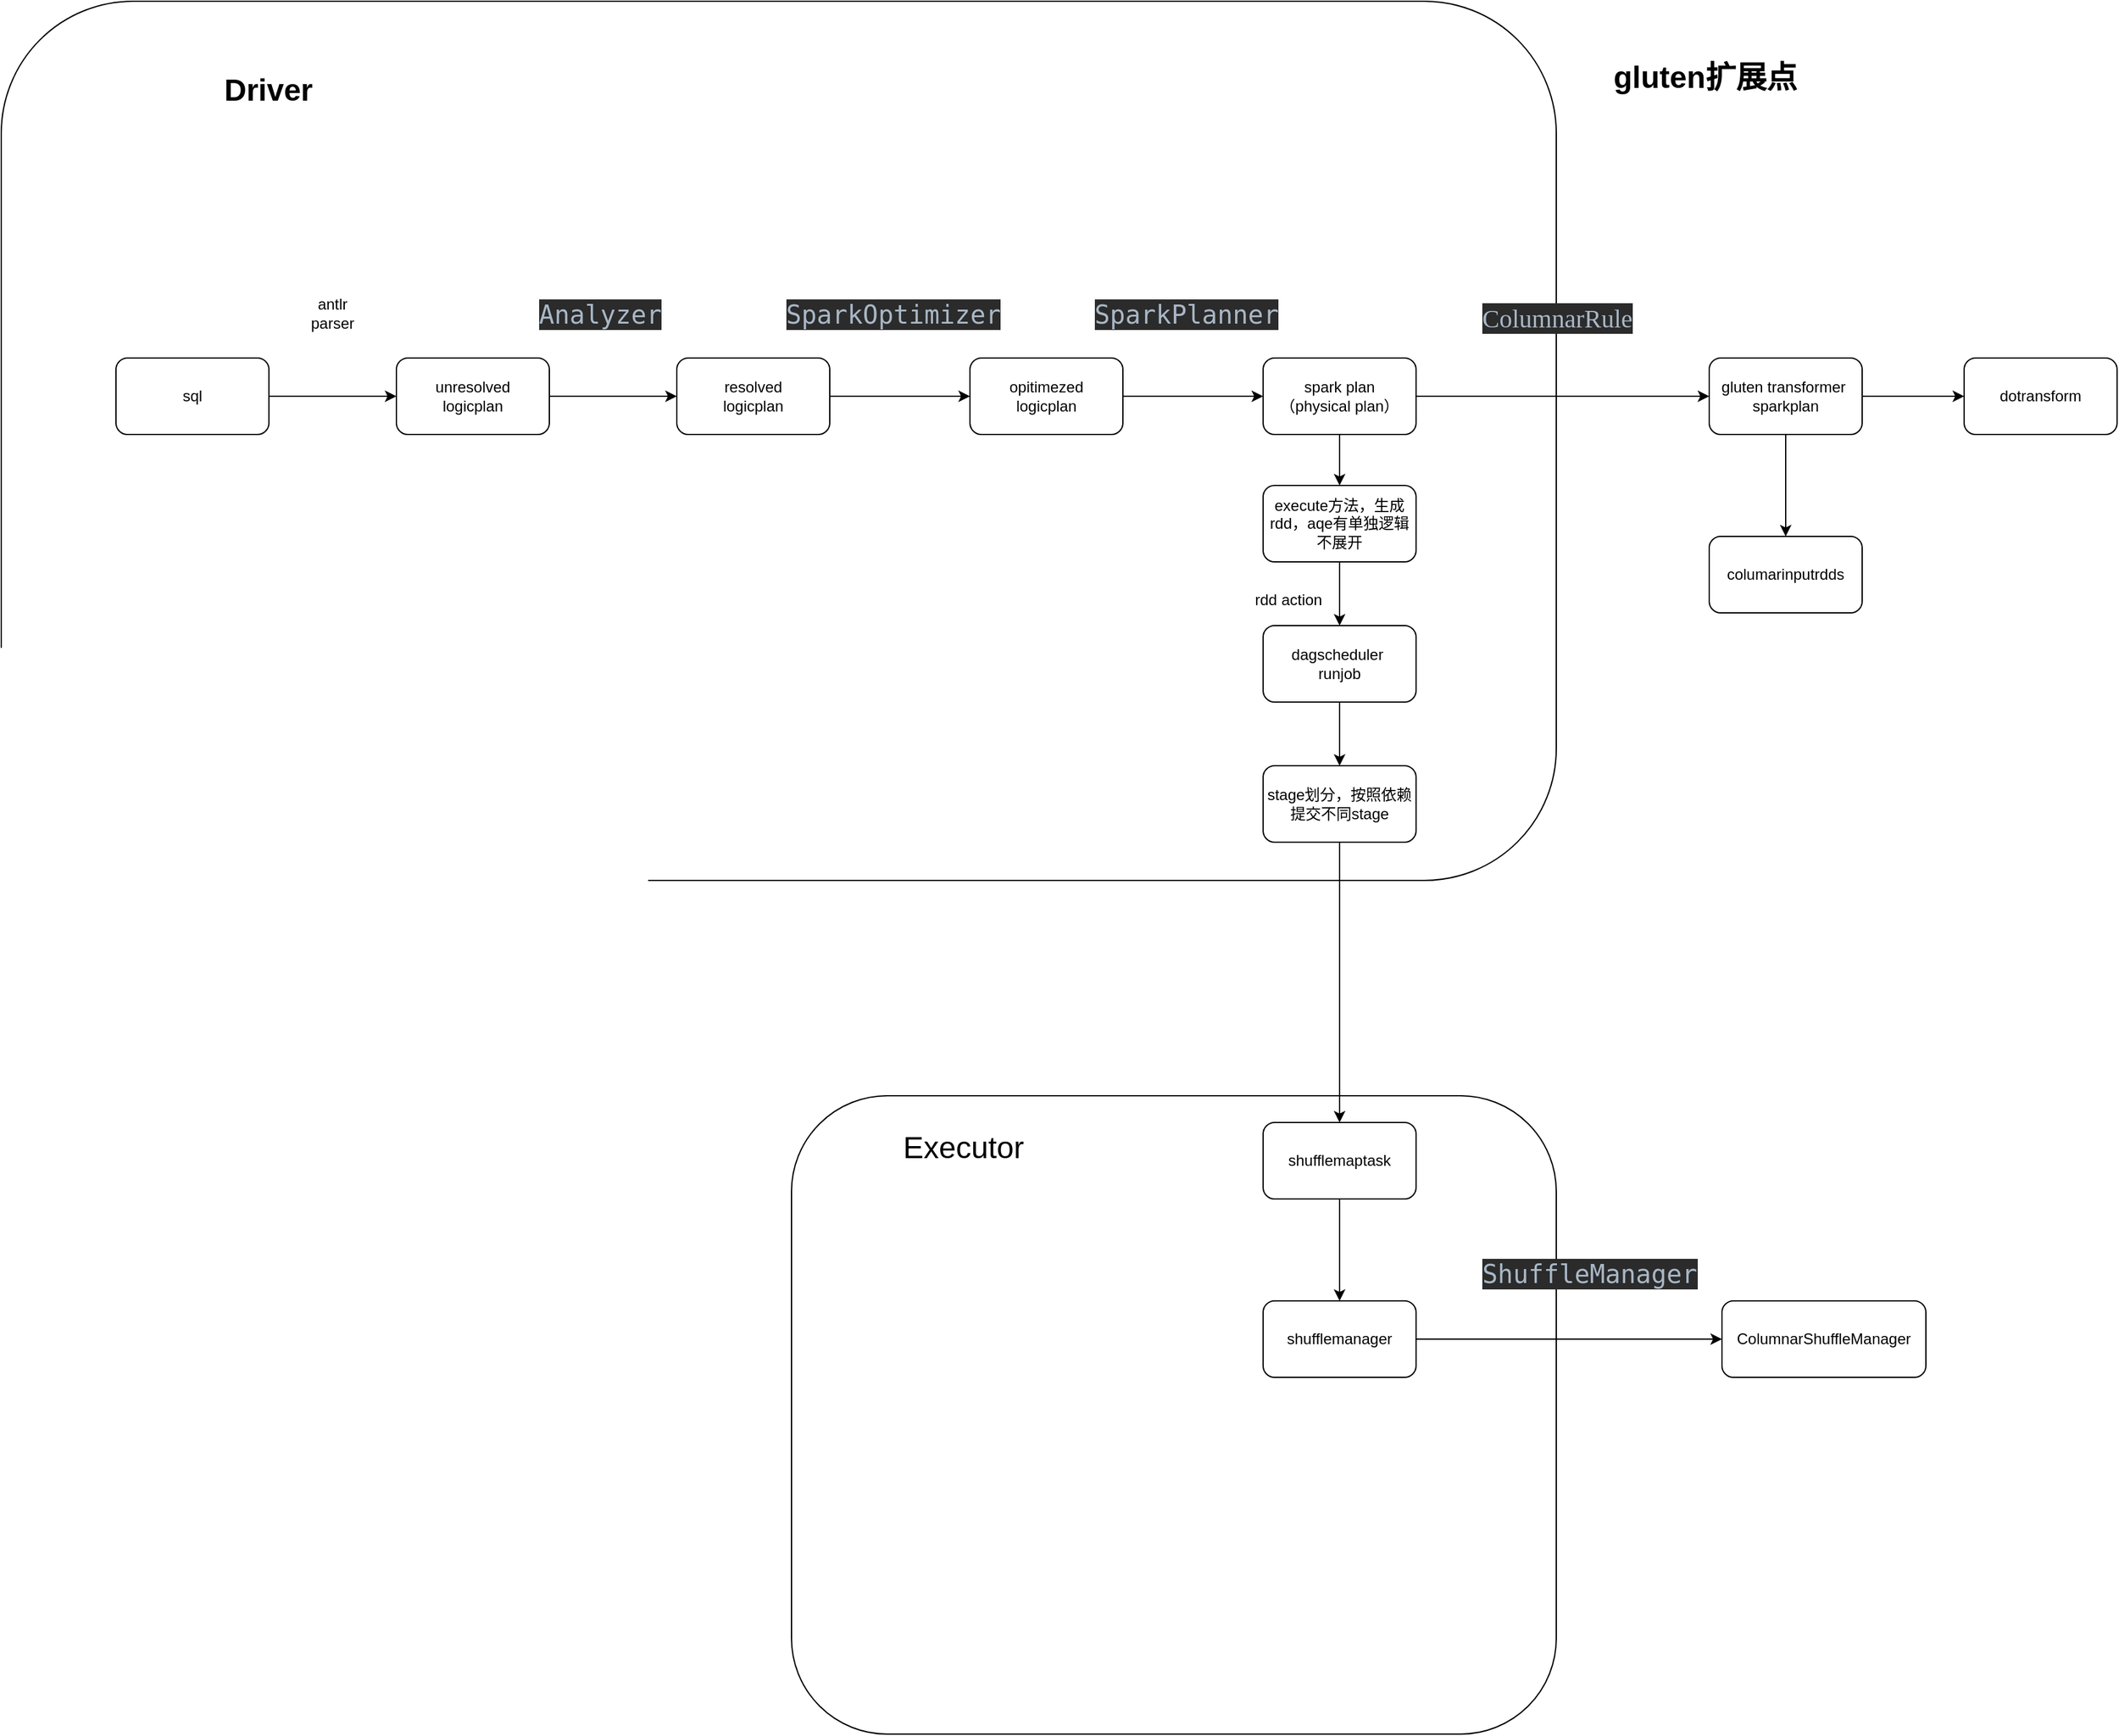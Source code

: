 <mxfile version="21.6.6" type="github">
  <diagram name="Page-1" id="DvOK544AAdSYS5Jsig9n">
    <mxGraphModel dx="1505" dy="881" grid="1" gridSize="10" guides="1" tooltips="1" connect="1" arrows="1" fold="1" page="1" pageScale="1" pageWidth="827" pageHeight="1169" math="0" shadow="0">
      <root>
        <mxCell id="0" />
        <mxCell id="1" parent="0" />
        <mxCell id="msUf4MJw7vBMh_uC4jN4-15" value="" style="rounded=1;whiteSpace=wrap;html=1;" vertex="1" parent="1">
          <mxGeometry x="30" y="130" width="1220" height="690" as="geometry" />
        </mxCell>
        <mxCell id="msUf4MJw7vBMh_uC4jN4-3" style="edgeStyle=orthogonalEdgeStyle;rounded=0;orthogonalLoop=1;jettySize=auto;html=1;entryX=0;entryY=0.5;entryDx=0;entryDy=0;" edge="1" parent="1" source="msUf4MJw7vBMh_uC4jN4-1" target="msUf4MJw7vBMh_uC4jN4-4">
          <mxGeometry relative="1" as="geometry">
            <mxPoint x="410" y="440" as="targetPoint" />
          </mxGeometry>
        </mxCell>
        <mxCell id="msUf4MJw7vBMh_uC4jN4-1" value="sql" style="rounded=1;whiteSpace=wrap;html=1;" vertex="1" parent="1">
          <mxGeometry x="120" y="410" width="120" height="60" as="geometry" />
        </mxCell>
        <mxCell id="msUf4MJw7vBMh_uC4jN4-2" value="&lt;h1&gt;Driver&lt;/h1&gt;" style="text;html=1;strokeColor=none;fillColor=none;spacing=5;spacingTop=-20;whiteSpace=wrap;overflow=hidden;rounded=0;" vertex="1" parent="1">
          <mxGeometry x="200" y="180" width="280" height="80" as="geometry" />
        </mxCell>
        <mxCell id="msUf4MJw7vBMh_uC4jN4-7" style="edgeStyle=orthogonalEdgeStyle;rounded=0;orthogonalLoop=1;jettySize=auto;html=1;entryX=0;entryY=0.5;entryDx=0;entryDy=0;" edge="1" parent="1" source="msUf4MJw7vBMh_uC4jN4-4" target="msUf4MJw7vBMh_uC4jN4-6">
          <mxGeometry relative="1" as="geometry" />
        </mxCell>
        <mxCell id="msUf4MJw7vBMh_uC4jN4-4" value="unresolved&lt;br&gt;logicplan" style="rounded=1;whiteSpace=wrap;html=1;" vertex="1" parent="1">
          <mxGeometry x="340" y="410" width="120" height="60" as="geometry" />
        </mxCell>
        <mxCell id="msUf4MJw7vBMh_uC4jN4-5" value="antlr parser" style="text;html=1;strokeColor=none;fillColor=none;align=center;verticalAlign=middle;whiteSpace=wrap;rounded=0;" vertex="1" parent="1">
          <mxGeometry x="260" y="360" width="60" height="30" as="geometry" />
        </mxCell>
        <mxCell id="msUf4MJw7vBMh_uC4jN4-10" value="" style="edgeStyle=orthogonalEdgeStyle;rounded=0;orthogonalLoop=1;jettySize=auto;html=1;" edge="1" parent="1" source="msUf4MJw7vBMh_uC4jN4-6" target="msUf4MJw7vBMh_uC4jN4-9">
          <mxGeometry relative="1" as="geometry" />
        </mxCell>
        <mxCell id="msUf4MJw7vBMh_uC4jN4-6" value="resolved&lt;br&gt;logicplan" style="rounded=1;whiteSpace=wrap;html=1;" vertex="1" parent="1">
          <mxGeometry x="560" y="410" width="120" height="60" as="geometry" />
        </mxCell>
        <mxCell id="msUf4MJw7vBMh_uC4jN4-8" value="&lt;div style=&quot;background-color:#2b2b2b;color:#a9b7c6;font-family:&#39;Chalkboard&#39;;font-size:15.0pt;&quot;&gt;&lt;pre&gt;Analyzer&lt;/pre&gt;&lt;/div&gt;" style="text;html=1;strokeColor=none;fillColor=none;align=center;verticalAlign=middle;whiteSpace=wrap;rounded=0;" vertex="1" parent="1">
          <mxGeometry x="470" y="360" width="60" height="30" as="geometry" />
        </mxCell>
        <mxCell id="msUf4MJw7vBMh_uC4jN4-13" value="" style="edgeStyle=orthogonalEdgeStyle;rounded=0;orthogonalLoop=1;jettySize=auto;html=1;" edge="1" parent="1" source="msUf4MJw7vBMh_uC4jN4-9" target="msUf4MJw7vBMh_uC4jN4-12">
          <mxGeometry relative="1" as="geometry" />
        </mxCell>
        <mxCell id="msUf4MJw7vBMh_uC4jN4-9" value="opitimezed &lt;br&gt;logicplan" style="rounded=1;whiteSpace=wrap;html=1;" vertex="1" parent="1">
          <mxGeometry x="790" y="410" width="120" height="60" as="geometry" />
        </mxCell>
        <mxCell id="msUf4MJw7vBMh_uC4jN4-11" value="&lt;div style=&quot;background-color:#2b2b2b;color:#a9b7c6;font-family:&#39;Chalkboard&#39;;font-size:15.0pt;&quot;&gt;&lt;pre&gt;SparkOptimizer&lt;/pre&gt;&lt;/div&gt;" style="text;html=1;strokeColor=none;fillColor=none;align=center;verticalAlign=middle;whiteSpace=wrap;rounded=0;" vertex="1" parent="1">
          <mxGeometry x="700" y="360" width="60" height="30" as="geometry" />
        </mxCell>
        <mxCell id="msUf4MJw7vBMh_uC4jN4-17" style="edgeStyle=orthogonalEdgeStyle;rounded=0;orthogonalLoop=1;jettySize=auto;html=1;" edge="1" parent="1" source="msUf4MJw7vBMh_uC4jN4-12">
          <mxGeometry relative="1" as="geometry">
            <mxPoint x="1370" y="440" as="targetPoint" />
          </mxGeometry>
        </mxCell>
        <mxCell id="msUf4MJw7vBMh_uC4jN4-24" value="" style="edgeStyle=orthogonalEdgeStyle;rounded=0;orthogonalLoop=1;jettySize=auto;html=1;" edge="1" parent="1" source="msUf4MJw7vBMh_uC4jN4-12" target="msUf4MJw7vBMh_uC4jN4-23">
          <mxGeometry relative="1" as="geometry" />
        </mxCell>
        <mxCell id="msUf4MJw7vBMh_uC4jN4-12" value="spark plan&lt;br&gt;（physical plan）" style="rounded=1;whiteSpace=wrap;html=1;" vertex="1" parent="1">
          <mxGeometry x="1020" y="410" width="120" height="60" as="geometry" />
        </mxCell>
        <mxCell id="msUf4MJw7vBMh_uC4jN4-14" value="&lt;div style=&quot;background-color:#2b2b2b;color:#a9b7c6;font-family:&#39;Chalkboard&#39;;font-size:15.0pt;&quot;&gt;&lt;pre&gt;SparkPlanner&lt;/pre&gt;&lt;/div&gt;" style="text;html=1;strokeColor=none;fillColor=none;align=center;verticalAlign=middle;whiteSpace=wrap;rounded=0;" vertex="1" parent="1">
          <mxGeometry x="930" y="360" width="60" height="30" as="geometry" />
        </mxCell>
        <mxCell id="msUf4MJw7vBMh_uC4jN4-16" value="&lt;h1&gt;gluten扩展点&lt;/h1&gt;" style="text;html=1;strokeColor=none;fillColor=none;spacing=5;spacingTop=-20;whiteSpace=wrap;overflow=hidden;rounded=0;" vertex="1" parent="1">
          <mxGeometry x="1290" y="170" width="280" height="80" as="geometry" />
        </mxCell>
        <mxCell id="msUf4MJw7vBMh_uC4jN4-27" value="" style="edgeStyle=orthogonalEdgeStyle;rounded=0;orthogonalLoop=1;jettySize=auto;html=1;" edge="1" parent="1" source="msUf4MJw7vBMh_uC4jN4-18" target="msUf4MJw7vBMh_uC4jN4-26">
          <mxGeometry relative="1" as="geometry" />
        </mxCell>
        <mxCell id="msUf4MJw7vBMh_uC4jN4-29" value="" style="edgeStyle=orthogonalEdgeStyle;rounded=0;orthogonalLoop=1;jettySize=auto;html=1;" edge="1" parent="1" source="msUf4MJw7vBMh_uC4jN4-18" target="msUf4MJw7vBMh_uC4jN4-28">
          <mxGeometry relative="1" as="geometry" />
        </mxCell>
        <mxCell id="msUf4MJw7vBMh_uC4jN4-18" value="gluten transformer&amp;nbsp;&lt;br&gt;sparkplan" style="rounded=1;whiteSpace=wrap;html=1;" vertex="1" parent="1">
          <mxGeometry x="1370" y="410" width="120" height="60" as="geometry" />
        </mxCell>
        <mxCell id="msUf4MJw7vBMh_uC4jN4-19" value="&lt;div style=&quot;background-color: rgb(43, 43, 43); color: rgb(169, 183, 198); font-family: Chalkboard; font-size: 15pt;&quot;&gt;ColumnarRule&lt;/div&gt;" style="text;whiteSpace=wrap;html=1;" vertex="1" parent="1">
          <mxGeometry x="1190" y="360" width="150" height="50" as="geometry" />
        </mxCell>
        <mxCell id="msUf4MJw7vBMh_uC4jN4-20" value="" style="rounded=1;whiteSpace=wrap;html=1;" vertex="1" parent="1">
          <mxGeometry x="650" y="989" width="600" height="501" as="geometry" />
        </mxCell>
        <mxCell id="msUf4MJw7vBMh_uC4jN4-31" value="" style="edgeStyle=orthogonalEdgeStyle;rounded=0;orthogonalLoop=1;jettySize=auto;html=1;" edge="1" parent="1" source="msUf4MJw7vBMh_uC4jN4-23" target="msUf4MJw7vBMh_uC4jN4-30">
          <mxGeometry relative="1" as="geometry" />
        </mxCell>
        <mxCell id="msUf4MJw7vBMh_uC4jN4-23" value="execute方法，生成rdd，aqe有单独逻辑不展开" style="rounded=1;whiteSpace=wrap;html=1;" vertex="1" parent="1">
          <mxGeometry x="1020" y="510" width="120" height="60" as="geometry" />
        </mxCell>
        <mxCell id="msUf4MJw7vBMh_uC4jN4-26" value="columarinputrdds" style="rounded=1;whiteSpace=wrap;html=1;" vertex="1" parent="1">
          <mxGeometry x="1370" y="550" width="120" height="60" as="geometry" />
        </mxCell>
        <mxCell id="msUf4MJw7vBMh_uC4jN4-28" value="dotransform" style="whiteSpace=wrap;html=1;rounded=1;" vertex="1" parent="1">
          <mxGeometry x="1570" y="410" width="120" height="60" as="geometry" />
        </mxCell>
        <mxCell id="msUf4MJw7vBMh_uC4jN4-35" value="" style="edgeStyle=orthogonalEdgeStyle;rounded=0;orthogonalLoop=1;jettySize=auto;html=1;" edge="1" parent="1" source="msUf4MJw7vBMh_uC4jN4-30" target="msUf4MJw7vBMh_uC4jN4-34">
          <mxGeometry relative="1" as="geometry" />
        </mxCell>
        <mxCell id="msUf4MJw7vBMh_uC4jN4-30" value="dagscheduler&amp;nbsp;&lt;br&gt;runjob" style="rounded=1;whiteSpace=wrap;html=1;" vertex="1" parent="1">
          <mxGeometry x="1020" y="620" width="120" height="60" as="geometry" />
        </mxCell>
        <mxCell id="msUf4MJw7vBMh_uC4jN4-32" value="rdd action" style="text;html=1;strokeColor=none;fillColor=none;align=center;verticalAlign=middle;whiteSpace=wrap;rounded=0;" vertex="1" parent="1">
          <mxGeometry x="1010" y="584.5" width="60" height="30" as="geometry" />
        </mxCell>
        <mxCell id="msUf4MJw7vBMh_uC4jN4-43" value="" style="edgeStyle=orthogonalEdgeStyle;rounded=0;orthogonalLoop=1;jettySize=auto;html=1;" edge="1" parent="1" source="msUf4MJw7vBMh_uC4jN4-34" target="msUf4MJw7vBMh_uC4jN4-42">
          <mxGeometry relative="1" as="geometry" />
        </mxCell>
        <mxCell id="msUf4MJw7vBMh_uC4jN4-34" value="stage划分，按照依赖提交不同stage" style="rounded=1;whiteSpace=wrap;html=1;" vertex="1" parent="1">
          <mxGeometry x="1020" y="730" width="120" height="60" as="geometry" />
        </mxCell>
        <mxCell id="msUf4MJw7vBMh_uC4jN4-38" value="&lt;font style=&quot;font-size: 24px;&quot;&gt;Executor&lt;/font&gt;" style="text;html=1;strokeColor=none;fillColor=none;align=center;verticalAlign=middle;whiteSpace=wrap;rounded=0;" vertex="1" parent="1">
          <mxGeometry x="720" y="1000" width="130" height="60" as="geometry" />
        </mxCell>
        <mxCell id="msUf4MJw7vBMh_uC4jN4-45" value="" style="edgeStyle=orthogonalEdgeStyle;rounded=0;orthogonalLoop=1;jettySize=auto;html=1;" edge="1" parent="1" source="msUf4MJw7vBMh_uC4jN4-42" target="msUf4MJw7vBMh_uC4jN4-44">
          <mxGeometry relative="1" as="geometry" />
        </mxCell>
        <mxCell id="msUf4MJw7vBMh_uC4jN4-42" value="shufflemaptask" style="whiteSpace=wrap;html=1;rounded=1;" vertex="1" parent="1">
          <mxGeometry x="1020" y="1010" width="120" height="60" as="geometry" />
        </mxCell>
        <mxCell id="msUf4MJw7vBMh_uC4jN4-47" value="" style="edgeStyle=orthogonalEdgeStyle;rounded=0;orthogonalLoop=1;jettySize=auto;html=1;" edge="1" parent="1" source="msUf4MJw7vBMh_uC4jN4-44" target="msUf4MJw7vBMh_uC4jN4-46">
          <mxGeometry relative="1" as="geometry" />
        </mxCell>
        <mxCell id="msUf4MJw7vBMh_uC4jN4-44" value="shufflemanager" style="whiteSpace=wrap;html=1;rounded=1;" vertex="1" parent="1">
          <mxGeometry x="1020" y="1150" width="120" height="60" as="geometry" />
        </mxCell>
        <mxCell id="msUf4MJw7vBMh_uC4jN4-46" value="ColumnarShuffleManager" style="whiteSpace=wrap;html=1;rounded=1;" vertex="1" parent="1">
          <mxGeometry x="1380" y="1150" width="160" height="60" as="geometry" />
        </mxCell>
        <mxCell id="msUf4MJw7vBMh_uC4jN4-48" value="&lt;div style=&quot;background-color:#2b2b2b;color:#a9b7c6;font-family:&#39;Chalkboard&#39;;font-size:15.0pt;&quot;&gt;&lt;pre&gt;ShuffleManager&lt;/pre&gt;&lt;/div&gt;" style="text;whiteSpace=wrap;html=1;" vertex="1" parent="1">
          <mxGeometry x="1190" y="1090" width="200" height="90" as="geometry" />
        </mxCell>
      </root>
    </mxGraphModel>
  </diagram>
</mxfile>
